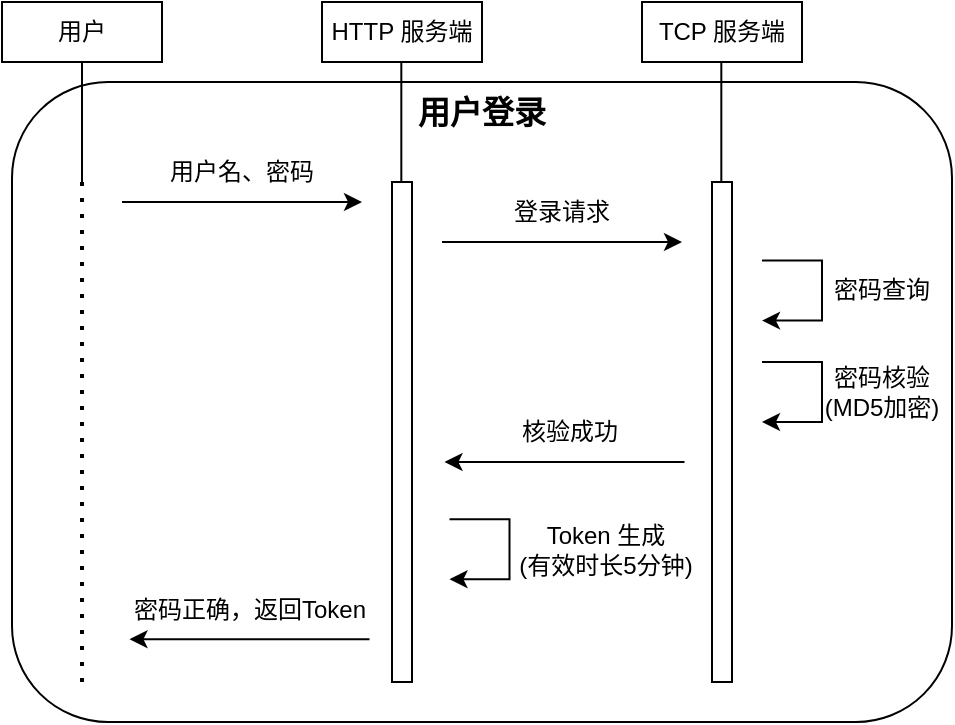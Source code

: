 <mxfile version="20.2.3" type="device"><diagram id="7XqjCQAVJKyodX7F_-_t" name="第 1 页"><mxGraphModel dx="1002" dy="660" grid="1" gridSize="10" guides="1" tooltips="1" connect="1" arrows="1" fold="1" page="1" pageScale="1" pageWidth="827" pageHeight="1169" math="0" shadow="0"><root><mxCell id="0"/><mxCell id="1" parent="0"/><mxCell id="q8X-Lo3fpseCHBHQoex1-1" value="" style="rounded=1;whiteSpace=wrap;html=1;" parent="1" vertex="1"><mxGeometry x="165" y="160" width="470" height="320" as="geometry"/></mxCell><mxCell id="kEo1OsRIMB6gQXbBXC4u-1" value="用户" style="rounded=0;whiteSpace=wrap;html=1;" parent="1" vertex="1"><mxGeometry x="160" y="120" width="80" height="30" as="geometry"/></mxCell><mxCell id="kEo1OsRIMB6gQXbBXC4u-2" value="HTTP 服务端" style="rounded=0;whiteSpace=wrap;html=1;" parent="1" vertex="1"><mxGeometry x="320" y="120" width="80" height="30" as="geometry"/></mxCell><mxCell id="kEo1OsRIMB6gQXbBXC4u-3" value="TCP 服务端" style="rounded=0;whiteSpace=wrap;html=1;" parent="1" vertex="1"><mxGeometry x="480" y="120" width="80" height="30" as="geometry"/></mxCell><mxCell id="kEo1OsRIMB6gQXbBXC4u-7" value="" style="endArrow=none;dashed=1;html=1;dashPattern=1 3;strokeWidth=2;rounded=0;" parent="1" edge="1"><mxGeometry width="50" height="50" relative="1" as="geometry"><mxPoint x="200" y="460" as="sourcePoint"/><mxPoint x="200" y="210" as="targetPoint"/></mxGeometry></mxCell><mxCell id="kEo1OsRIMB6gQXbBXC4u-8" value="" style="rounded=0;whiteSpace=wrap;html=1;" parent="1" vertex="1"><mxGeometry x="355" y="210" width="10" height="250" as="geometry"/></mxCell><mxCell id="kEo1OsRIMB6gQXbBXC4u-9" value="" style="rounded=0;whiteSpace=wrap;html=1;" parent="1" vertex="1"><mxGeometry x="515" y="210" width="10" height="250" as="geometry"/></mxCell><mxCell id="kEo1OsRIMB6gQXbBXC4u-10" value="" style="endArrow=classic;html=1;rounded=0;" parent="1" edge="1"><mxGeometry width="50" height="50" relative="1" as="geometry"><mxPoint x="220" y="220" as="sourcePoint"/><mxPoint x="340" y="220" as="targetPoint"/></mxGeometry></mxCell><mxCell id="kEo1OsRIMB6gQXbBXC4u-11" value="用户名、密码" style="text;html=1;strokeColor=none;fillColor=none;align=center;verticalAlign=middle;whiteSpace=wrap;rounded=0;" parent="1" vertex="1"><mxGeometry x="240" y="190" width="80" height="30" as="geometry"/></mxCell><mxCell id="kEo1OsRIMB6gQXbBXC4u-12" value="" style="endArrow=classic;html=1;rounded=0;" parent="1" edge="1"><mxGeometry width="50" height="50" relative="1" as="geometry"><mxPoint x="380" y="240" as="sourcePoint"/><mxPoint x="500" y="240" as="targetPoint"/></mxGeometry></mxCell><mxCell id="kEo1OsRIMB6gQXbBXC4u-13" value="登录请求" style="text;html=1;strokeColor=none;fillColor=none;align=center;verticalAlign=middle;whiteSpace=wrap;rounded=0;" parent="1" vertex="1"><mxGeometry x="400" y="210" width="80" height="30" as="geometry"/></mxCell><mxCell id="WjnyDshQTL_HAUHDvK6j-1" value="" style="endArrow=classic;html=1;rounded=0;strokeWidth=1;" parent="1" edge="1"><mxGeometry width="50" height="50" relative="1" as="geometry"><mxPoint x="343.75" y="438.62" as="sourcePoint"/><mxPoint x="223.75" y="438.62" as="targetPoint"/></mxGeometry></mxCell><mxCell id="WjnyDshQTL_HAUHDvK6j-2" value="密码正确，返回Token" style="text;html=1;strokeColor=none;fillColor=none;align=center;verticalAlign=middle;whiteSpace=wrap;rounded=0;" parent="1" vertex="1"><mxGeometry x="218.75" y="408.62" width="130" height="30" as="geometry"/></mxCell><mxCell id="h3ICJpgvIi2lO7AOUBQT-1" value="" style="edgeStyle=elbowEdgeStyle;elbow=horizontal;endArrow=classic;html=1;rounded=0;strokeWidth=1;" parent="1" edge="1"><mxGeometry width="50" height="50" relative="1" as="geometry"><mxPoint x="540" y="249.31" as="sourcePoint"/><mxPoint x="540" y="279.31" as="targetPoint"/><Array as="points"><mxPoint x="570" y="269.31"/></Array></mxGeometry></mxCell><mxCell id="h3ICJpgvIi2lO7AOUBQT-2" value="密码查询" style="text;html=1;strokeColor=none;fillColor=none;align=center;verticalAlign=middle;whiteSpace=wrap;rounded=0;" parent="1" vertex="1"><mxGeometry x="565" y="249.31" width="70" height="30" as="geometry"/></mxCell><mxCell id="h3ICJpgvIi2lO7AOUBQT-3" value="" style="edgeStyle=elbowEdgeStyle;elbow=horizontal;endArrow=classic;html=1;rounded=0;strokeWidth=1;" parent="1" edge="1"><mxGeometry width="50" height="50" relative="1" as="geometry"><mxPoint x="540" y="300.0" as="sourcePoint"/><mxPoint x="540" y="330.0" as="targetPoint"/><Array as="points"><mxPoint x="570" y="320"/></Array></mxGeometry></mxCell><mxCell id="h3ICJpgvIi2lO7AOUBQT-4" value="密码核验&lt;br&gt;(MD5加密)" style="text;html=1;strokeColor=none;fillColor=none;align=center;verticalAlign=middle;whiteSpace=wrap;rounded=0;" parent="1" vertex="1"><mxGeometry x="570" y="300" width="60" height="30" as="geometry"/></mxCell><mxCell id="h3ICJpgvIi2lO7AOUBQT-7" value="" style="endArrow=classic;html=1;rounded=0;strokeWidth=1;" parent="1" edge="1"><mxGeometry width="50" height="50" relative="1" as="geometry"><mxPoint x="501.25" y="350" as="sourcePoint"/><mxPoint x="381.25" y="350" as="targetPoint"/></mxGeometry></mxCell><mxCell id="h3ICJpgvIi2lO7AOUBQT-8" value="核验成功" style="text;html=1;strokeColor=none;fillColor=none;align=center;verticalAlign=middle;whiteSpace=wrap;rounded=0;dashed=1;" parent="1" vertex="1"><mxGeometry x="413.75" y="320" width="60" height="30" as="geometry"/></mxCell><mxCell id="h3ICJpgvIi2lO7AOUBQT-9" value="" style="edgeStyle=elbowEdgeStyle;elbow=horizontal;endArrow=classic;html=1;rounded=0;strokeWidth=1;" parent="1" edge="1"><mxGeometry width="50" height="50" relative="1" as="geometry"><mxPoint x="383.75" y="378.62" as="sourcePoint"/><mxPoint x="383.75" y="408.62" as="targetPoint"/><Array as="points"><mxPoint x="413.75" y="398.62"/></Array></mxGeometry></mxCell><mxCell id="h3ICJpgvIi2lO7AOUBQT-10" value="Token 生成&lt;br&gt;(有效时长5分钟)" style="text;html=1;strokeColor=none;fillColor=none;align=center;verticalAlign=middle;whiteSpace=wrap;rounded=0;" parent="1" vertex="1"><mxGeometry x="413.75" y="378.62" width="96.25" height="30" as="geometry"/></mxCell><mxCell id="q8X-Lo3fpseCHBHQoex1-3" value="&lt;font style=&quot;font-size: 16px;&quot;&gt;&lt;b&gt;用户登录&lt;/b&gt;&lt;/font&gt;" style="text;html=1;strokeColor=none;fillColor=none;align=center;verticalAlign=middle;whiteSpace=wrap;rounded=0;" parent="1" vertex="1"><mxGeometry x="275" y="160" width="250" height="30" as="geometry"/></mxCell><mxCell id="q8X-Lo3fpseCHBHQoex1-35" value="" style="endArrow=none;html=1;rounded=0;fontSize=12;entryX=0.5;entryY=1;entryDx=0;entryDy=0;" parent="1" target="kEo1OsRIMB6gQXbBXC4u-1" edge="1"><mxGeometry width="50" height="50" relative="1" as="geometry"><mxPoint x="200" y="210" as="sourcePoint"/><mxPoint x="440" y="250" as="targetPoint"/></mxGeometry></mxCell><mxCell id="q8X-Lo3fpseCHBHQoex1-36" value="" style="endArrow=none;html=1;rounded=0;fontSize=12;entryX=0.5;entryY=1;entryDx=0;entryDy=0;" parent="1" edge="1"><mxGeometry width="50" height="50" relative="1" as="geometry"><mxPoint x="359.66" y="210" as="sourcePoint"/><mxPoint x="359.66" y="150" as="targetPoint"/></mxGeometry></mxCell><mxCell id="q8X-Lo3fpseCHBHQoex1-37" value="" style="endArrow=none;html=1;rounded=0;fontSize=12;entryX=0.5;entryY=1;entryDx=0;entryDy=0;" parent="1" edge="1"><mxGeometry width="50" height="50" relative="1" as="geometry"><mxPoint x="519.66" y="210" as="sourcePoint"/><mxPoint x="519.66" y="150" as="targetPoint"/></mxGeometry></mxCell></root></mxGraphModel></diagram></mxfile>